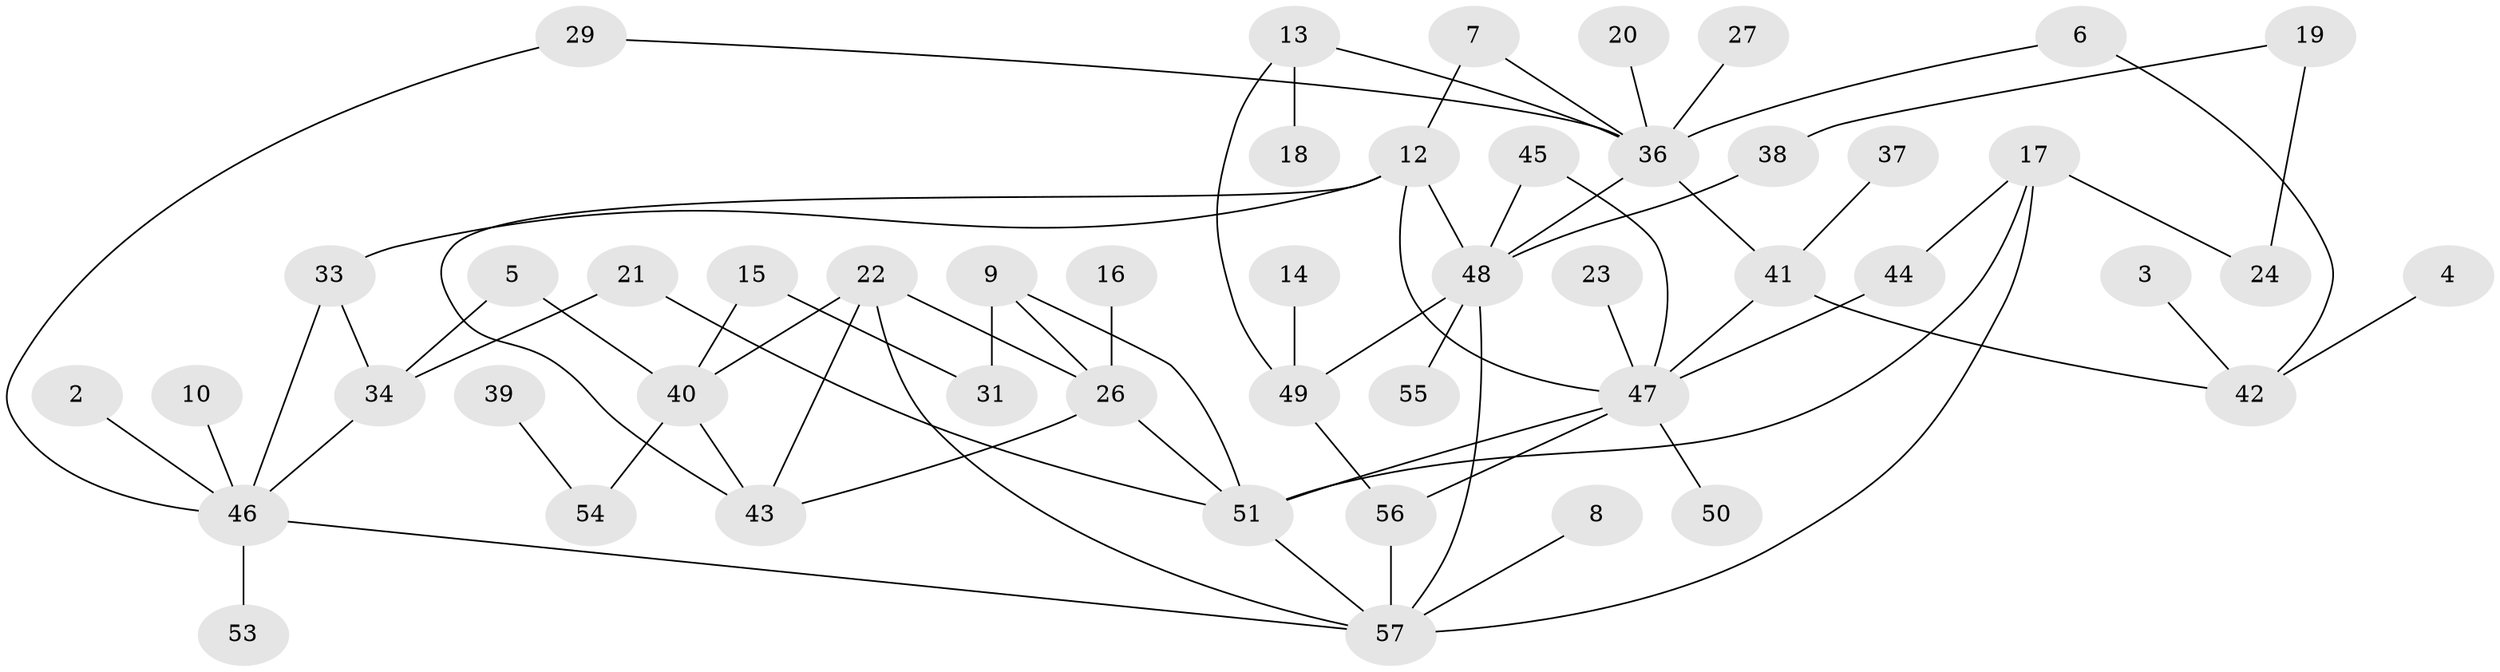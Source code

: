 // original degree distribution, {0: 0.07017543859649122, 1: 0.2543859649122807, 8: 0.008771929824561403, 2: 0.30701754385964913, 3: 0.21929824561403508, 5: 0.03508771929824561, 4: 0.08771929824561403, 6: 0.017543859649122806}
// Generated by graph-tools (version 1.1) at 2025/49/03/09/25 03:49:06]
// undirected, 49 vertices, 70 edges
graph export_dot {
graph [start="1"]
  node [color=gray90,style=filled];
  2;
  3;
  4;
  5;
  6;
  7;
  8;
  9;
  10;
  12;
  13;
  14;
  15;
  16;
  17;
  18;
  19;
  20;
  21;
  22;
  23;
  24;
  26;
  27;
  29;
  31;
  33;
  34;
  36;
  37;
  38;
  39;
  40;
  41;
  42;
  43;
  44;
  45;
  46;
  47;
  48;
  49;
  50;
  51;
  53;
  54;
  55;
  56;
  57;
  2 -- 46 [weight=1.0];
  3 -- 42 [weight=1.0];
  4 -- 42 [weight=1.0];
  5 -- 34 [weight=1.0];
  5 -- 40 [weight=1.0];
  6 -- 36 [weight=1.0];
  6 -- 42 [weight=1.0];
  7 -- 12 [weight=1.0];
  7 -- 36 [weight=1.0];
  8 -- 57 [weight=1.0];
  9 -- 26 [weight=1.0];
  9 -- 31 [weight=1.0];
  9 -- 51 [weight=1.0];
  10 -- 46 [weight=1.0];
  12 -- 33 [weight=1.0];
  12 -- 43 [weight=1.0];
  12 -- 47 [weight=1.0];
  12 -- 48 [weight=1.0];
  13 -- 18 [weight=1.0];
  13 -- 36 [weight=1.0];
  13 -- 49 [weight=1.0];
  14 -- 49 [weight=1.0];
  15 -- 31 [weight=1.0];
  15 -- 40 [weight=1.0];
  16 -- 26 [weight=1.0];
  17 -- 24 [weight=1.0];
  17 -- 44 [weight=1.0];
  17 -- 51 [weight=1.0];
  17 -- 57 [weight=1.0];
  19 -- 24 [weight=1.0];
  19 -- 38 [weight=1.0];
  20 -- 36 [weight=1.0];
  21 -- 34 [weight=1.0];
  21 -- 51 [weight=1.0];
  22 -- 26 [weight=1.0];
  22 -- 40 [weight=1.0];
  22 -- 43 [weight=1.0];
  22 -- 57 [weight=1.0];
  23 -- 47 [weight=1.0];
  26 -- 43 [weight=1.0];
  26 -- 51 [weight=1.0];
  27 -- 36 [weight=1.0];
  29 -- 36 [weight=1.0];
  29 -- 46 [weight=1.0];
  33 -- 34 [weight=1.0];
  33 -- 46 [weight=1.0];
  34 -- 46 [weight=1.0];
  36 -- 41 [weight=1.0];
  36 -- 48 [weight=1.0];
  37 -- 41 [weight=1.0];
  38 -- 48 [weight=1.0];
  39 -- 54 [weight=1.0];
  40 -- 43 [weight=1.0];
  40 -- 54 [weight=1.0];
  41 -- 42 [weight=1.0];
  41 -- 47 [weight=1.0];
  44 -- 47 [weight=1.0];
  45 -- 47 [weight=1.0];
  45 -- 48 [weight=1.0];
  46 -- 53 [weight=1.0];
  46 -- 57 [weight=1.0];
  47 -- 50 [weight=1.0];
  47 -- 51 [weight=1.0];
  47 -- 56 [weight=1.0];
  48 -- 49 [weight=1.0];
  48 -- 55 [weight=1.0];
  48 -- 57 [weight=1.0];
  49 -- 56 [weight=1.0];
  51 -- 57 [weight=1.0];
  56 -- 57 [weight=1.0];
}
